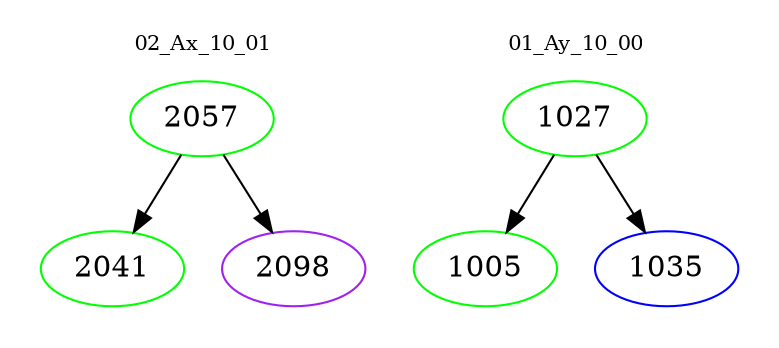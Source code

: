 digraph{
subgraph cluster_0 {
color = white
label = "02_Ax_10_01";
fontsize=10;
T0_2057 [label="2057", color="green"]
T0_2057 -> T0_2041 [color="black"]
T0_2041 [label="2041", color="green"]
T0_2057 -> T0_2098 [color="black"]
T0_2098 [label="2098", color="purple"]
}
subgraph cluster_1 {
color = white
label = "01_Ay_10_00";
fontsize=10;
T1_1027 [label="1027", color="green"]
T1_1027 -> T1_1005 [color="black"]
T1_1005 [label="1005", color="green"]
T1_1027 -> T1_1035 [color="black"]
T1_1035 [label="1035", color="blue"]
}
}
